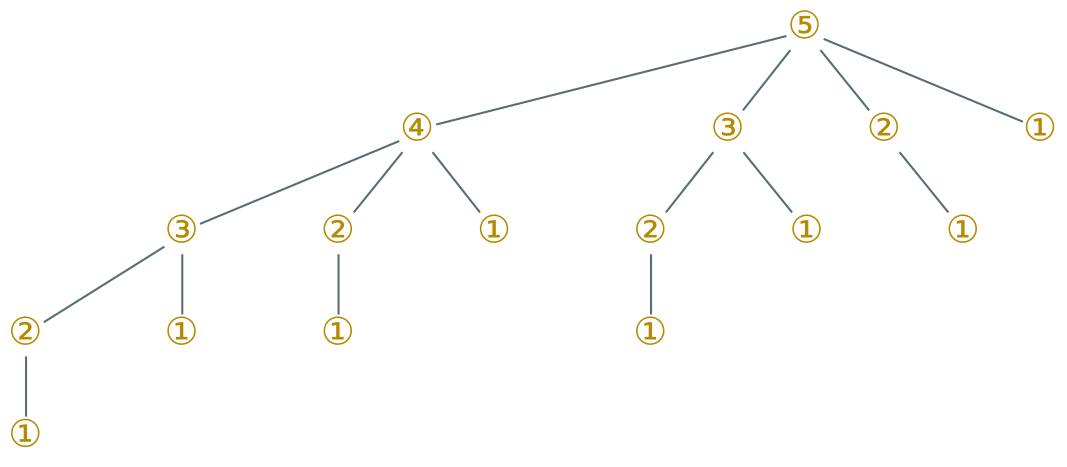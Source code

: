 digraph g {
    bgcolor=transparent
    graph [nodesep=0.8, ranksep=0.4]
    node [shape=plain, color="#586e75", fontcolor="#b58900", fontsize=18, fontname="LXGWWenKai"]
    edge [arrowhead=none, color="#586e75", fontcolor="#268bd2", fontsize=16, fontname="LXGWWenKai"]

    cr31 [label="③"]

    cr21 [label="②"]
    cr22 [label="②"]
    cr23 [label="②"]

    cr11 [label="①"]
    cr12 [label="①"]
    cr13 [label="①"]
    cr14 [label="①"]
    cr15 [label="①"]
    cr16 [label="①"]
    cr17 [label="①"]

    "⑤" -> {"④", "③", "②", "①"}

    "②" -> cr11

    "③" -> {cr12, cr21}

    "④" -> {cr13, cr22, cr31}

    cr21 -> cr14

    cr22 -> cr15

    cr31 -> {cr23, cr16}

    cr23 -> cr17
}